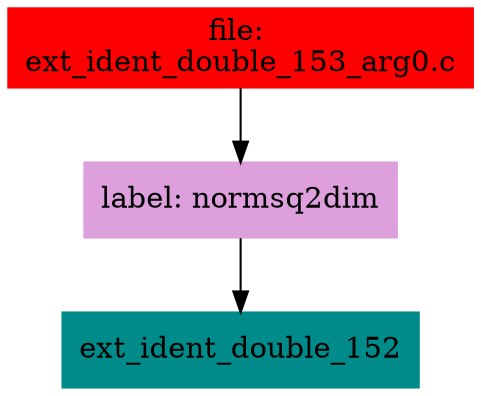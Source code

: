 digraph G {
node [shape=box]

0 [label="file: 
ext_ident_double_153_arg0.c",color=red, style=filled]
1 [label="label: normsq2dim",color=plum, style=filled]
0 -> 1
2 [label="ext_ident_double_152",color=cyan4, style=filled]
1 -> 2


}

